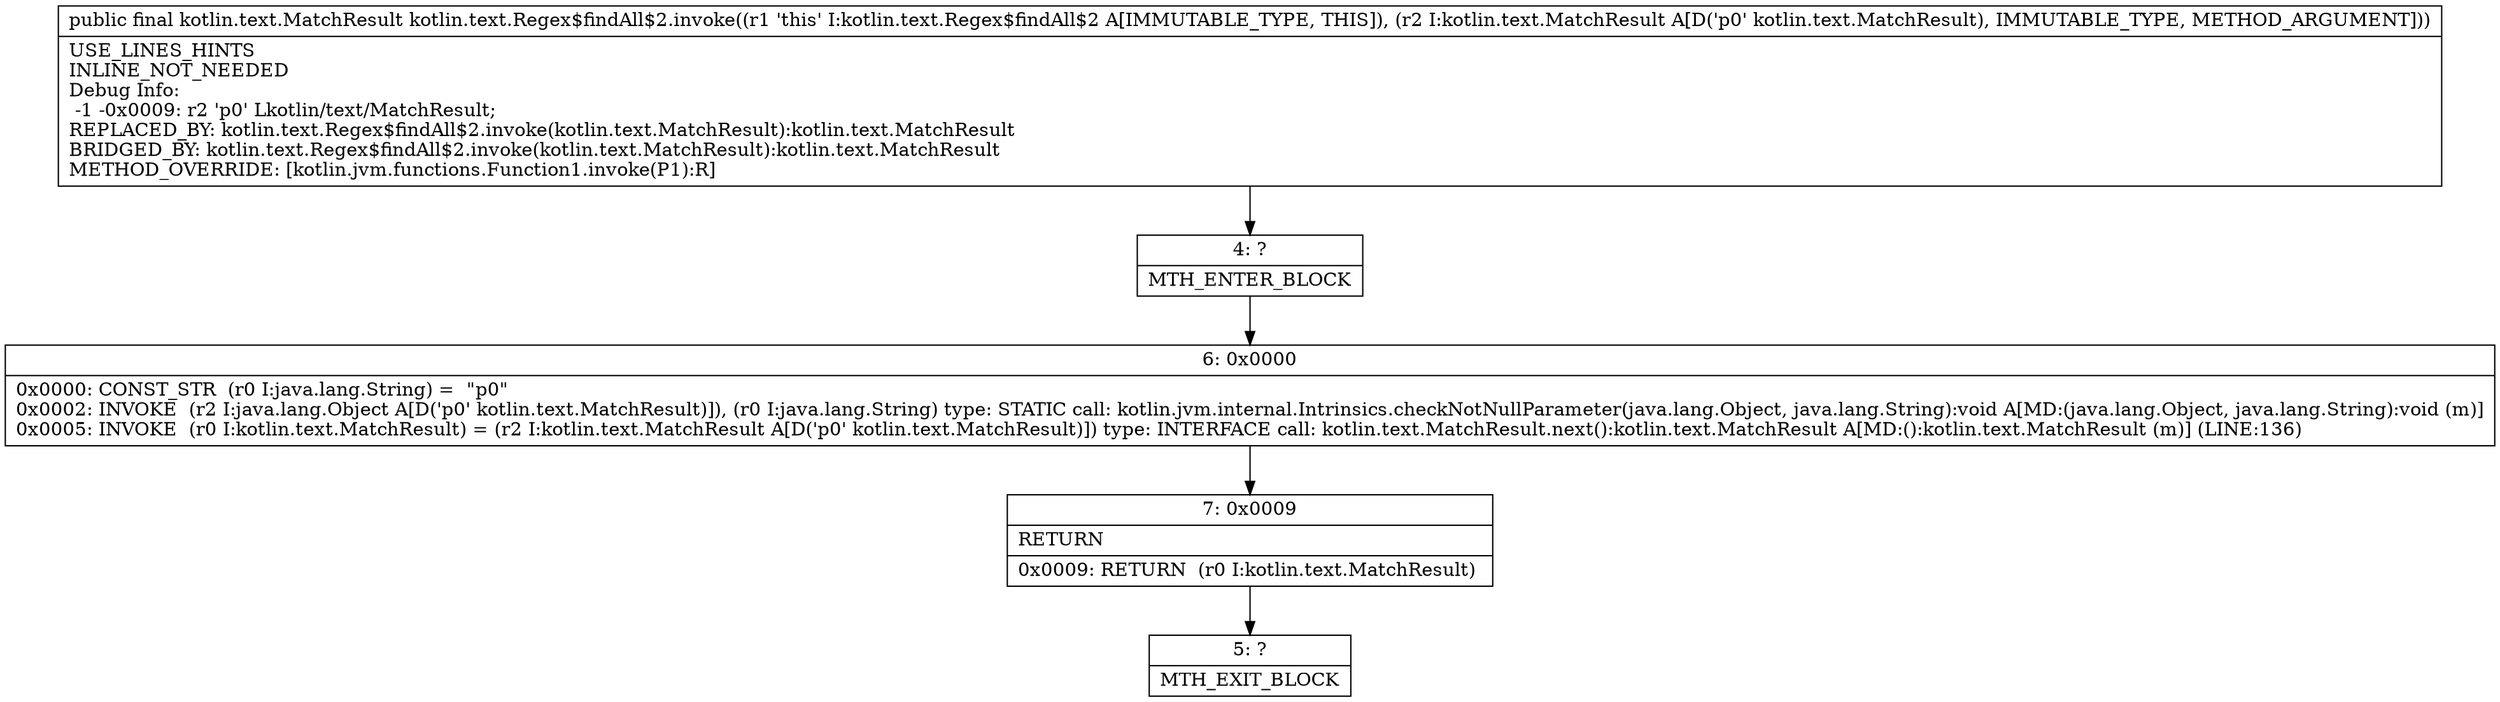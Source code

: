 digraph "CFG forkotlin.text.Regex$findAll$2.invoke(Lkotlin\/text\/MatchResult;)Lkotlin\/text\/MatchResult;" {
Node_4 [shape=record,label="{4\:\ ?|MTH_ENTER_BLOCK\l}"];
Node_6 [shape=record,label="{6\:\ 0x0000|0x0000: CONST_STR  (r0 I:java.lang.String) =  \"p0\" \l0x0002: INVOKE  (r2 I:java.lang.Object A[D('p0' kotlin.text.MatchResult)]), (r0 I:java.lang.String) type: STATIC call: kotlin.jvm.internal.Intrinsics.checkNotNullParameter(java.lang.Object, java.lang.String):void A[MD:(java.lang.Object, java.lang.String):void (m)]\l0x0005: INVOKE  (r0 I:kotlin.text.MatchResult) = (r2 I:kotlin.text.MatchResult A[D('p0' kotlin.text.MatchResult)]) type: INTERFACE call: kotlin.text.MatchResult.next():kotlin.text.MatchResult A[MD:():kotlin.text.MatchResult (m)] (LINE:136)\l}"];
Node_7 [shape=record,label="{7\:\ 0x0009|RETURN\l|0x0009: RETURN  (r0 I:kotlin.text.MatchResult) \l}"];
Node_5 [shape=record,label="{5\:\ ?|MTH_EXIT_BLOCK\l}"];
MethodNode[shape=record,label="{public final kotlin.text.MatchResult kotlin.text.Regex$findAll$2.invoke((r1 'this' I:kotlin.text.Regex$findAll$2 A[IMMUTABLE_TYPE, THIS]), (r2 I:kotlin.text.MatchResult A[D('p0' kotlin.text.MatchResult), IMMUTABLE_TYPE, METHOD_ARGUMENT]))  | USE_LINES_HINTS\lINLINE_NOT_NEEDED\lDebug Info:\l  \-1 \-0x0009: r2 'p0' Lkotlin\/text\/MatchResult;\lREPLACED_BY: kotlin.text.Regex$findAll$2.invoke(kotlin.text.MatchResult):kotlin.text.MatchResult\lBRIDGED_BY: kotlin.text.Regex$findAll$2.invoke(kotlin.text.MatchResult):kotlin.text.MatchResult\lMETHOD_OVERRIDE: [kotlin.jvm.functions.Function1.invoke(P1):R]\l}"];
MethodNode -> Node_4;Node_4 -> Node_6;
Node_6 -> Node_7;
Node_7 -> Node_5;
}

